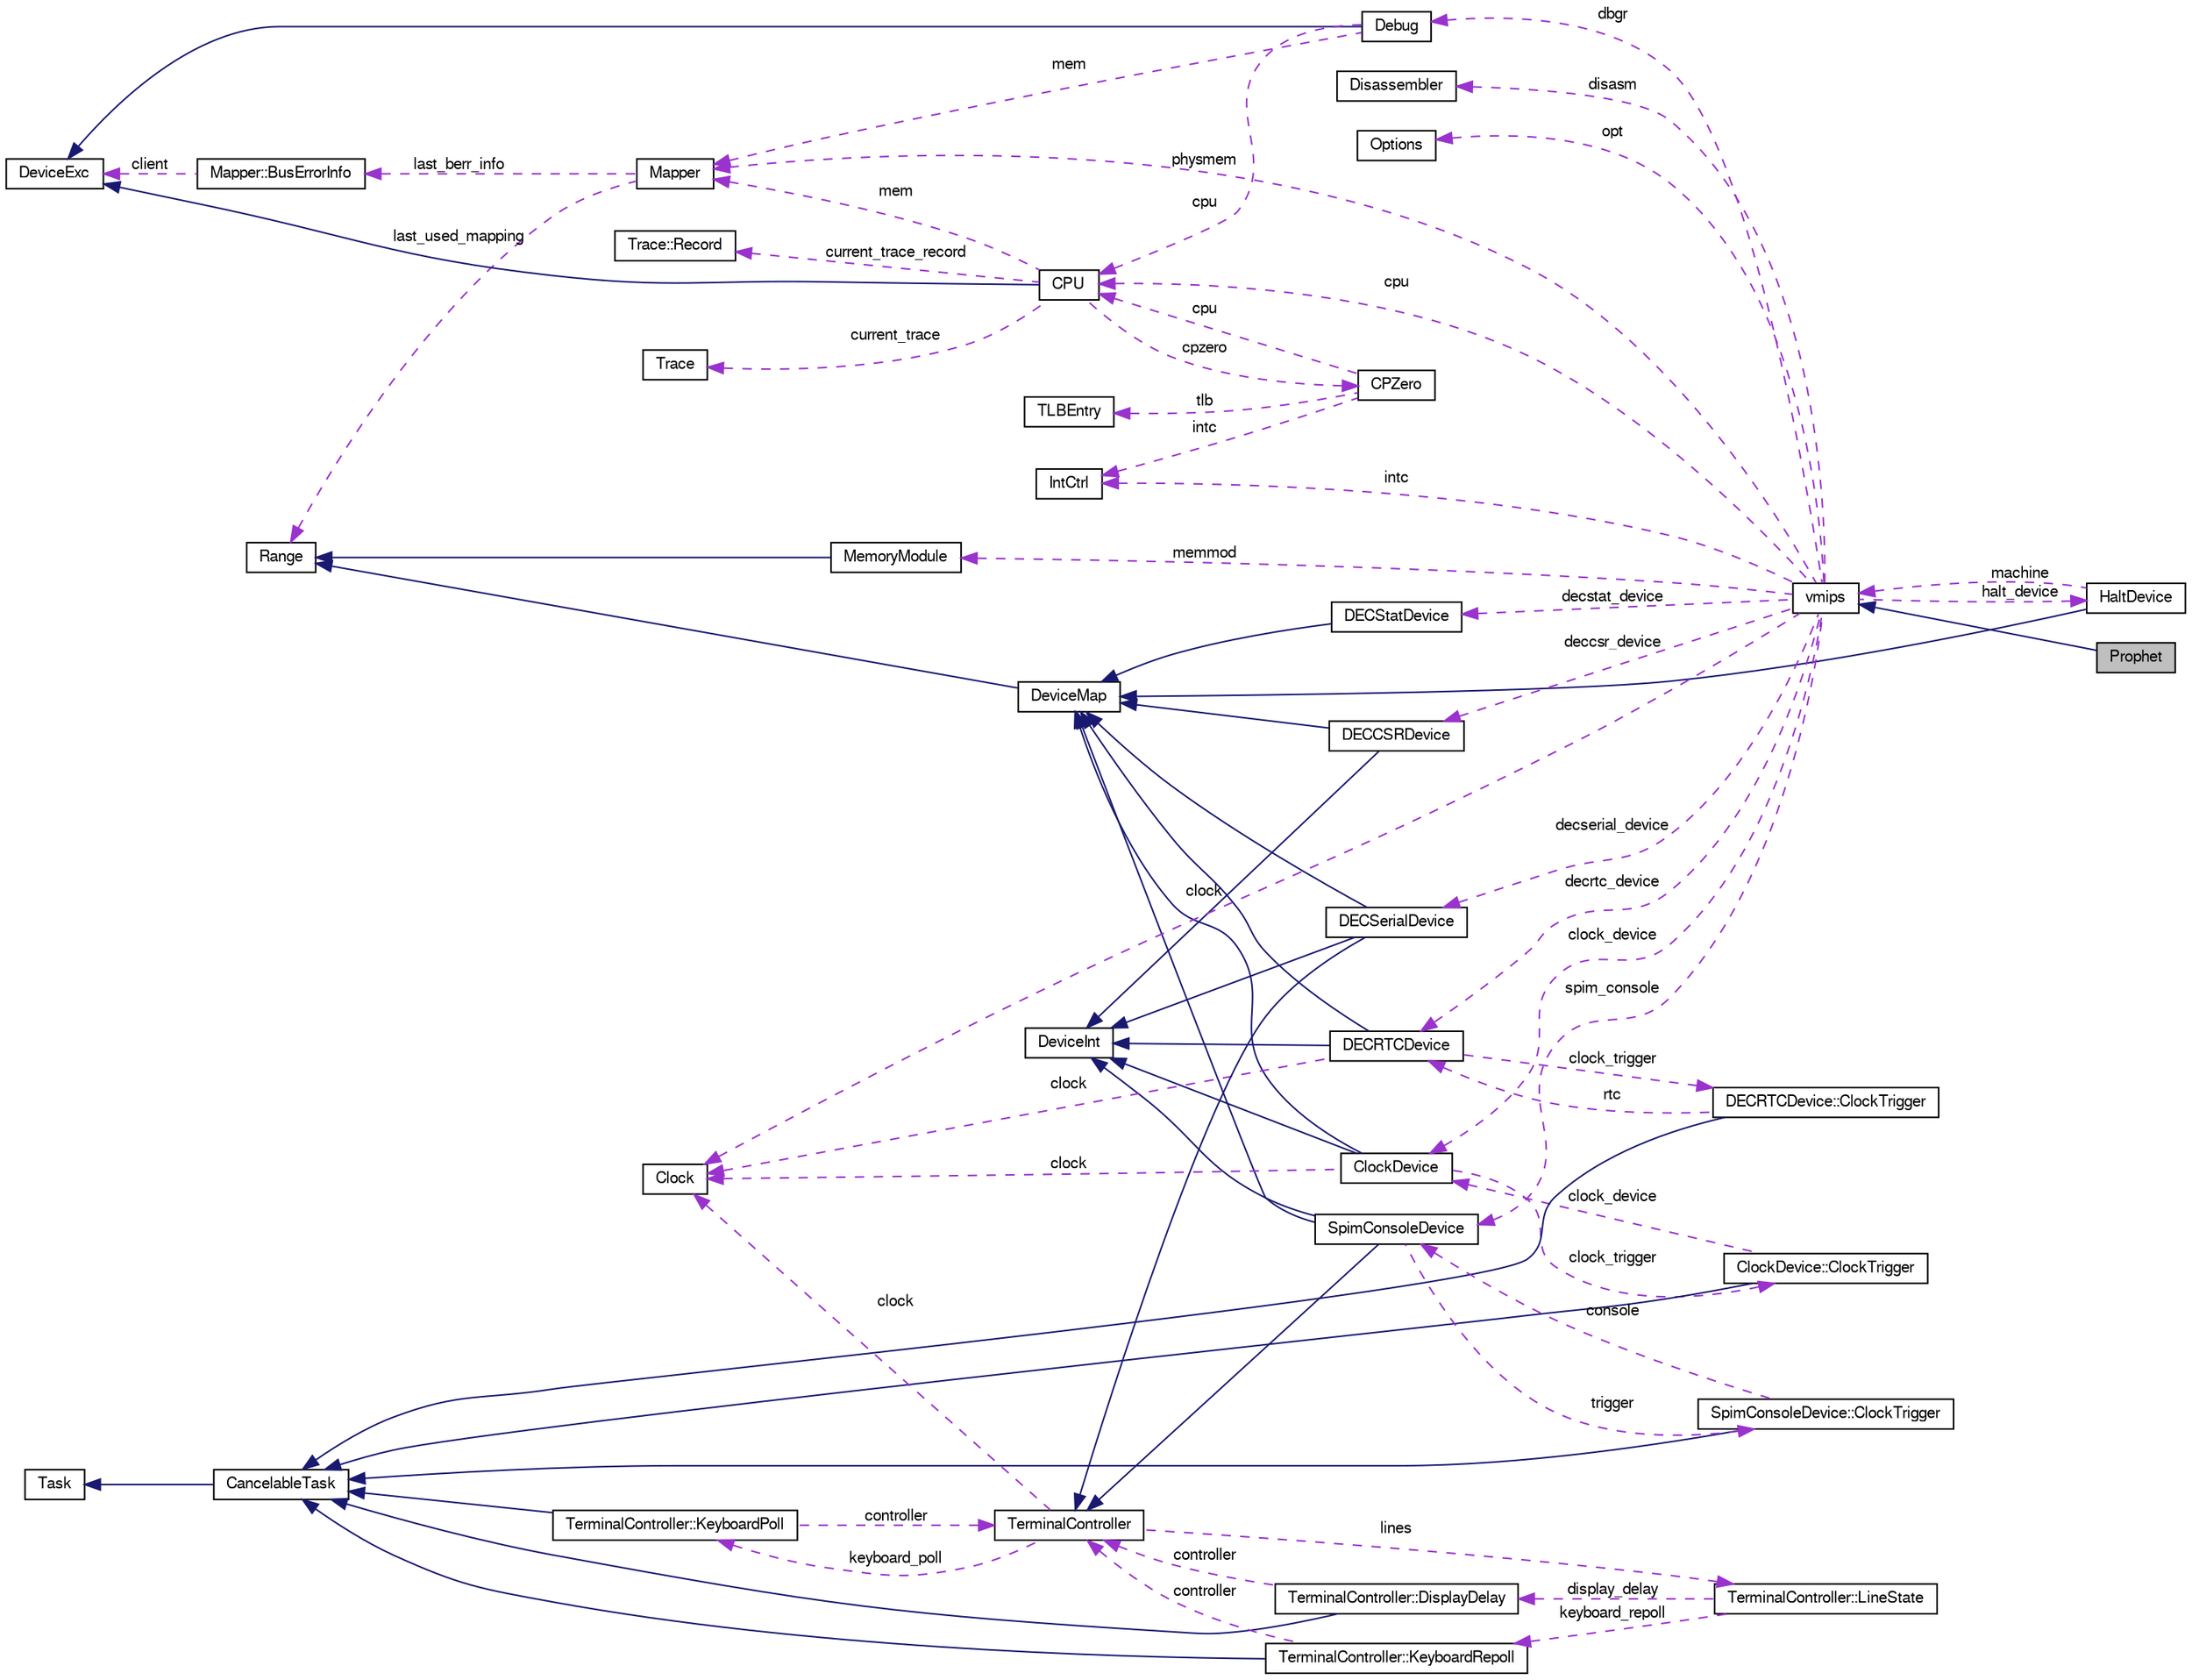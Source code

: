 digraph G
{
  edge [fontname="FreeSans",fontsize="10",labelfontname="FreeSans",labelfontsize="10"];
  node [fontname="FreeSans",fontsize="10",shape=record];
  rankdir=LR;
  Node1 [label="Prophet",height=0.2,width=0.4,color="black", fillcolor="grey75", style="filled" fontcolor="black"];
  Node2 -> Node1 [dir=back,color="midnightblue",fontsize="10",style="solid"];
  Node2 [label="vmips",height=0.2,width=0.4,color="black", fillcolor="white", style="filled",URL="$classvmips.html"];
  Node3 -> Node2 [dir=back,color="darkorchid3",fontsize="10",style="dashed",label="decstat_device"];
  Node3 [label="DECStatDevice",height=0.2,width=0.4,color="black", fillcolor="white", style="filled",URL="$classDECStatDevice.html"];
  Node4 -> Node3 [dir=back,color="midnightblue",fontsize="10",style="solid"];
  Node4 [label="DeviceMap",height=0.2,width=0.4,color="black", fillcolor="white", style="filled",URL="$classDeviceMap.html"];
  Node5 -> Node4 [dir=back,color="midnightblue",fontsize="10",style="solid"];
  Node5 [label="Range",height=0.2,width=0.4,color="black", fillcolor="white", style="filled",URL="$classRange.html"];
  Node6 -> Node2 [dir=back,color="darkorchid3",fontsize="10",style="dashed",label="dbgr"];
  Node6 [label="Debug",height=0.2,width=0.4,color="black", fillcolor="white", style="filled",URL="$classDebug.html"];
  Node7 -> Node6 [dir=back,color="midnightblue",fontsize="10",style="solid"];
  Node7 [label="DeviceExc",height=0.2,width=0.4,color="black", fillcolor="white", style="filled",URL="$classDeviceExc.html"];
  Node8 -> Node6 [dir=back,color="darkorchid3",fontsize="10",style="dashed",label="cpu"];
  Node8 [label="CPU",height=0.2,width=0.4,color="black", fillcolor="white", style="filled",URL="$classCPU.html"];
  Node7 -> Node8 [dir=back,color="midnightblue",fontsize="10",style="solid"];
  Node9 -> Node8 [dir=back,color="darkorchid3",fontsize="10",style="dashed",label="current_trace"];
  Node9 [label="Trace",height=0.2,width=0.4,color="black", fillcolor="white", style="filled",URL="$classTrace.html"];
  Node10 -> Node8 [dir=back,color="darkorchid3",fontsize="10",style="dashed",label="cpzero"];
  Node10 [label="CPZero",height=0.2,width=0.4,color="black", fillcolor="white", style="filled",URL="$classCPZero.html"];
  Node11 -> Node10 [dir=back,color="darkorchid3",fontsize="10",style="dashed",label="intc"];
  Node11 [label="IntCtrl",height=0.2,width=0.4,color="black", fillcolor="white", style="filled",URL="$classIntCtrl.html"];
  Node8 -> Node10 [dir=back,color="darkorchid3",fontsize="10",style="dashed",label="cpu"];
  Node12 -> Node10 [dir=back,color="darkorchid3",fontsize="10",style="dashed",label="tlb"];
  Node12 [label="TLBEntry",height=0.2,width=0.4,color="black", fillcolor="white", style="filled",URL="$classTLBEntry.html"];
  Node13 -> Node8 [dir=back,color="darkorchid3",fontsize="10",style="dashed",label="mem"];
  Node13 [label="Mapper",height=0.2,width=0.4,color="black", fillcolor="white", style="filled",URL="$classMapper.html"];
  Node5 -> Node13 [dir=back,color="darkorchid3",fontsize="10",style="dashed",label="last_used_mapping"];
  Node14 -> Node13 [dir=back,color="darkorchid3",fontsize="10",style="dashed",label="last_berr_info"];
  Node14 [label="Mapper::BusErrorInfo",height=0.2,width=0.4,color="black", fillcolor="white", style="filled",URL="$structMapper_1_1BusErrorInfo.html"];
  Node7 -> Node14 [dir=back,color="darkorchid3",fontsize="10",style="dashed",label="client"];
  Node15 -> Node8 [dir=back,color="darkorchid3",fontsize="10",style="dashed",label="current_trace_record"];
  Node15 [label="Trace::Record",height=0.2,width=0.4,color="black", fillcolor="white", style="filled",URL="$structTrace_1_1Record.html"];
  Node13 -> Node6 [dir=back,color="darkorchid3",fontsize="10",style="dashed",label="mem"];
  Node16 -> Node2 [dir=back,color="darkorchid3",fontsize="10",style="dashed",label="disasm"];
  Node16 [label="Disassembler",height=0.2,width=0.4,color="black", fillcolor="white", style="filled",URL="$classDisassembler.html"];
  Node17 -> Node2 [dir=back,color="darkorchid3",fontsize="10",style="dashed",label="opt"];
  Node17 [label="Options",height=0.2,width=0.4,color="black", fillcolor="white", style="filled",URL="$classOptions.html"];
  Node11 -> Node2 [dir=back,color="darkorchid3",fontsize="10",style="dashed",label="intc"];
  Node8 -> Node2 [dir=back,color="darkorchid3",fontsize="10",style="dashed",label="cpu"];
  Node18 -> Node2 [dir=back,color="darkorchid3",fontsize="10",style="dashed",label="deccsr_device"];
  Node18 [label="DECCSRDevice",height=0.2,width=0.4,color="black", fillcolor="white", style="filled",URL="$classDECCSRDevice.html"];
  Node4 -> Node18 [dir=back,color="midnightblue",fontsize="10",style="solid"];
  Node19 -> Node18 [dir=back,color="midnightblue",fontsize="10",style="solid"];
  Node19 [label="DeviceInt",height=0.2,width=0.4,color="black", fillcolor="white", style="filled",URL="$classDeviceInt.html"];
  Node20 -> Node2 [dir=back,color="darkorchid3",fontsize="10",style="dashed",label="halt_device"];
  Node20 [label="HaltDevice",height=0.2,width=0.4,color="black", fillcolor="white", style="filled",URL="$classHaltDevice.html"];
  Node4 -> Node20 [dir=back,color="midnightblue",fontsize="10",style="solid"];
  Node2 -> Node20 [dir=back,color="darkorchid3",fontsize="10",style="dashed",label="machine"];
  Node21 -> Node2 [dir=back,color="darkorchid3",fontsize="10",style="dashed",label="clock_device"];
  Node21 [label="ClockDevice",height=0.2,width=0.4,color="black", fillcolor="white", style="filled",URL="$classClockDevice.html"];
  Node4 -> Node21 [dir=back,color="midnightblue",fontsize="10",style="solid"];
  Node19 -> Node21 [dir=back,color="midnightblue",fontsize="10",style="solid"];
  Node22 -> Node21 [dir=back,color="darkorchid3",fontsize="10",style="dashed",label="clock_trigger"];
  Node22 [label="ClockDevice::ClockTrigger",height=0.2,width=0.4,color="black", fillcolor="white", style="filled",URL="$classClockDevice_1_1ClockTrigger.html"];
  Node23 -> Node22 [dir=back,color="midnightblue",fontsize="10",style="solid"];
  Node23 [label="CancelableTask",height=0.2,width=0.4,color="black", fillcolor="white", style="filled",URL="$classCancelableTask.html"];
  Node24 -> Node23 [dir=back,color="midnightblue",fontsize="10",style="solid"];
  Node24 [label="Task",height=0.2,width=0.4,color="black", fillcolor="white", style="filled",URL="$classTask.html"];
  Node21 -> Node22 [dir=back,color="darkorchid3",fontsize="10",style="dashed",label="clock_device"];
  Node25 -> Node21 [dir=back,color="darkorchid3",fontsize="10",style="dashed",label="clock"];
  Node25 [label="Clock",height=0.2,width=0.4,color="black", fillcolor="white", style="filled",URL="$classClock.html"];
  Node25 -> Node2 [dir=back,color="darkorchid3",fontsize="10",style="dashed",label="clock"];
  Node26 -> Node2 [dir=back,color="darkorchid3",fontsize="10",style="dashed",label="memmod"];
  Node26 [label="MemoryModule",height=0.2,width=0.4,color="black", fillcolor="white", style="filled",URL="$classMemoryModule.html"];
  Node5 -> Node26 [dir=back,color="midnightblue",fontsize="10",style="solid"];
  Node27 -> Node2 [dir=back,color="darkorchid3",fontsize="10",style="dashed",label="decserial_device"];
  Node27 [label="DECSerialDevice",height=0.2,width=0.4,color="black", fillcolor="white", style="filled",URL="$classDECSerialDevice.html"];
  Node4 -> Node27 [dir=back,color="midnightblue",fontsize="10",style="solid"];
  Node19 -> Node27 [dir=back,color="midnightblue",fontsize="10",style="solid"];
  Node28 -> Node27 [dir=back,color="midnightblue",fontsize="10",style="solid"];
  Node28 [label="TerminalController",height=0.2,width=0.4,color="black", fillcolor="white", style="filled",URL="$classTerminalController.html"];
  Node29 -> Node28 [dir=back,color="darkorchid3",fontsize="10",style="dashed",label="keyboard_poll"];
  Node29 [label="TerminalController::KeyboardPoll",height=0.2,width=0.4,color="black", fillcolor="white", style="filled",URL="$classTerminalController_1_1KeyboardPoll.html"];
  Node23 -> Node29 [dir=back,color="midnightblue",fontsize="10",style="solid"];
  Node28 -> Node29 [dir=back,color="darkorchid3",fontsize="10",style="dashed",label="controller"];
  Node30 -> Node28 [dir=back,color="darkorchid3",fontsize="10",style="dashed",label="lines"];
  Node30 [label="TerminalController::LineState",height=0.2,width=0.4,color="black", fillcolor="white", style="filled",URL="$structTerminalController_1_1LineState.html"];
  Node31 -> Node30 [dir=back,color="darkorchid3",fontsize="10",style="dashed",label="keyboard_repoll"];
  Node31 [label="TerminalController::KeyboardRepoll",height=0.2,width=0.4,color="black", fillcolor="white", style="filled",URL="$classTerminalController_1_1KeyboardRepoll.html"];
  Node23 -> Node31 [dir=back,color="midnightblue",fontsize="10",style="solid"];
  Node28 -> Node31 [dir=back,color="darkorchid3",fontsize="10",style="dashed",label="controller"];
  Node32 -> Node30 [dir=back,color="darkorchid3",fontsize="10",style="dashed",label="display_delay"];
  Node32 [label="TerminalController::DisplayDelay",height=0.2,width=0.4,color="black", fillcolor="white", style="filled",URL="$classTerminalController_1_1DisplayDelay.html"];
  Node23 -> Node32 [dir=back,color="midnightblue",fontsize="10",style="solid"];
  Node28 -> Node32 [dir=back,color="darkorchid3",fontsize="10",style="dashed",label="controller"];
  Node25 -> Node28 [dir=back,color="darkorchid3",fontsize="10",style="dashed",label="clock"];
  Node33 -> Node2 [dir=back,color="darkorchid3",fontsize="10",style="dashed",label="spim_console"];
  Node33 [label="SpimConsoleDevice",height=0.2,width=0.4,color="black", fillcolor="white", style="filled",URL="$classSpimConsoleDevice.html"];
  Node28 -> Node33 [dir=back,color="midnightblue",fontsize="10",style="solid"];
  Node4 -> Node33 [dir=back,color="midnightblue",fontsize="10",style="solid"];
  Node19 -> Node33 [dir=back,color="midnightblue",fontsize="10",style="solid"];
  Node34 -> Node33 [dir=back,color="darkorchid3",fontsize="10",style="dashed",label="trigger"];
  Node34 [label="SpimConsoleDevice::ClockTrigger",height=0.2,width=0.4,color="black", fillcolor="white", style="filled",URL="$classSpimConsoleDevice_1_1ClockTrigger.html"];
  Node23 -> Node34 [dir=back,color="midnightblue",fontsize="10",style="solid"];
  Node33 -> Node34 [dir=back,color="darkorchid3",fontsize="10",style="dashed",label="console"];
  Node35 -> Node2 [dir=back,color="darkorchid3",fontsize="10",style="dashed",label="decrtc_device"];
  Node35 [label="DECRTCDevice",height=0.2,width=0.4,color="black", fillcolor="white", style="filled",URL="$classDECRTCDevice.html"];
  Node4 -> Node35 [dir=back,color="midnightblue",fontsize="10",style="solid"];
  Node19 -> Node35 [dir=back,color="midnightblue",fontsize="10",style="solid"];
  Node36 -> Node35 [dir=back,color="darkorchid3",fontsize="10",style="dashed",label="clock_trigger"];
  Node36 [label="DECRTCDevice::ClockTrigger",height=0.2,width=0.4,color="black", fillcolor="white", style="filled",URL="$classDECRTCDevice_1_1ClockTrigger.html"];
  Node23 -> Node36 [dir=back,color="midnightblue",fontsize="10",style="solid"];
  Node35 -> Node36 [dir=back,color="darkorchid3",fontsize="10",style="dashed",label="rtc"];
  Node25 -> Node35 [dir=back,color="darkorchid3",fontsize="10",style="dashed",label="clock"];
  Node13 -> Node2 [dir=back,color="darkorchid3",fontsize="10",style="dashed",label="physmem"];
}
